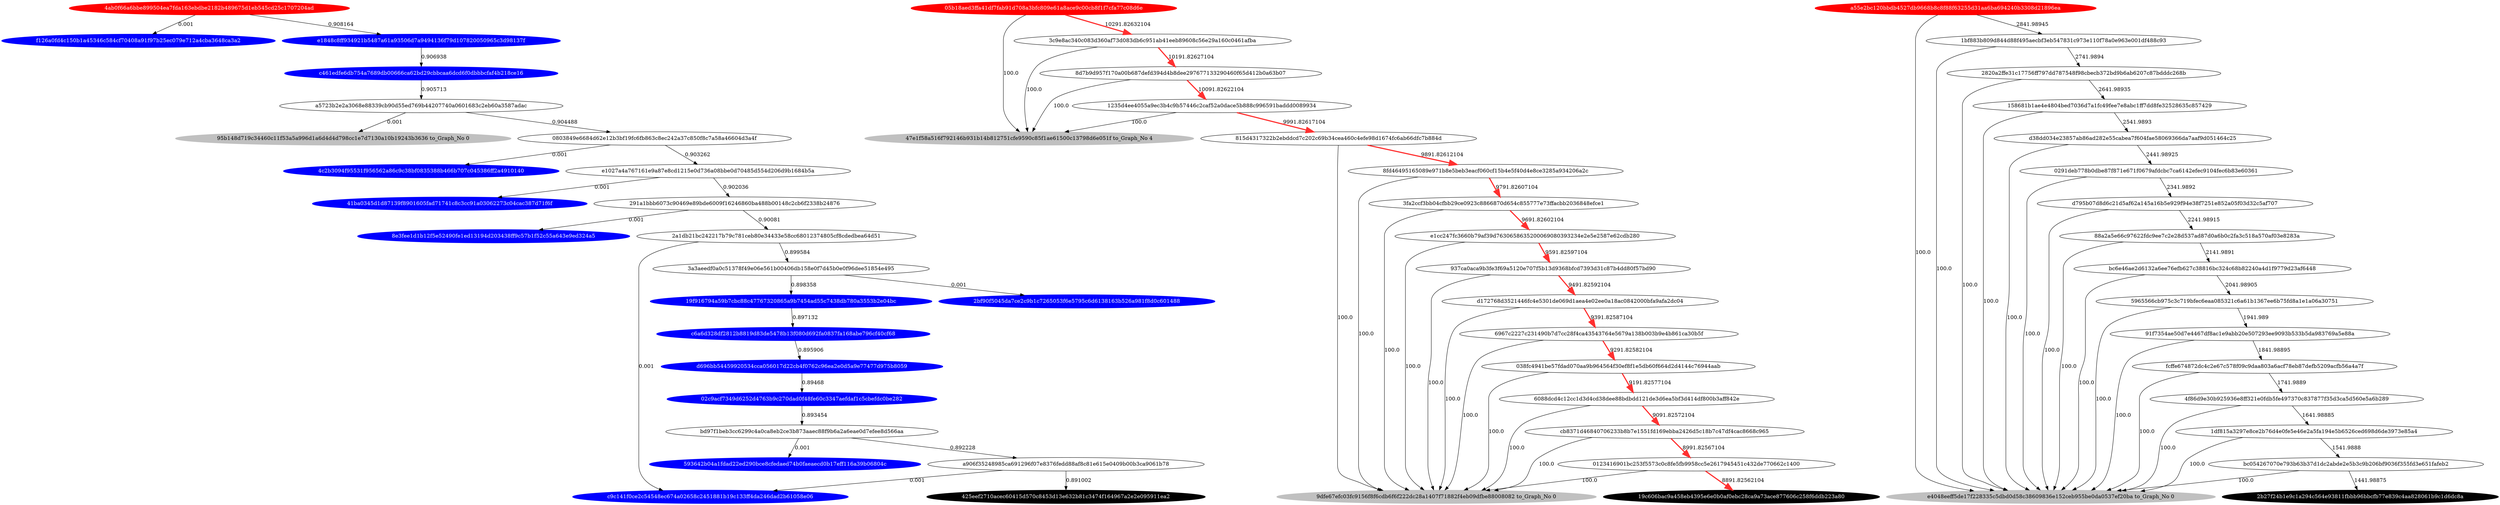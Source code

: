 digraph G{rankdir=TB;layout=dot;
"4ab0f66a6bbe899504ea7fda163ebdbe2182b489675d1eb545cd25c1707204ad" [style="solid,filled",color=red,fontcolor=white];
"05b18aed3ffa41df7fab91d708a3bfc809e61a8ace9c00cb8f1f7cfa77c08d6e" [style="solid,filled",color=red,fontcolor=white];
"a55e2bc120bbdb4527db9668b8c8f88f63255d31aa6ba694240b3308d21896ea" [style="solid,filled",color=red,fontcolor=white];
"9dfe67efc03fc9156f8f6cdb6f6f222dc28a1407f71882f4eb09dfbe88008082" [style="solid,filled",color=gray,fontcolor=black,label= "9dfe67efc03fc9156f8f6cdb6f6f222dc28a1407f71882f4eb09dfbe88008082 to_Graph_No 0"];
"f126a0fd4c150b1a45346c584cf70408a91f97b25ec079e712a4cba3648ca3a2" [style="solid,filled",color=blue,fontcolor=white];
"4c2b3094f95531f956562a86c9c38bf0835388b466b707c045386ff2a4910140" [style="solid,filled",color=blue,fontcolor=white];
"19f916794a59b7cbc88c47767320865a9b7454ad55c7438db780a3553b2e04bc" [style="solid,filled",color=blue,fontcolor=white];
"c6a6d328df2812b8819d83de5478b13f080d692fa0837fa168abe796cf40cf68" [style="solid,filled",color=blue,fontcolor=white];
"19c606bac9a458eb4395e6e0b0af0ebc28ca9a73ace877606c258f6ddb223a80" [style="solid,filled",color=black,fontcolor=white];
"593642b04a1fdad22ed290bce8cfedaed74b0faeaecd0b17eff116a39b06804c" [style="solid,filled",color=blue,fontcolor=white];
"47e1f58a516f792146b931b14b812751cfe9590c85f1ae61500c13798d6e051f" [style="solid,filled",color=gray,fontcolor=black,label= "47e1f58a516f792146b931b14b812751cfe9590c85f1ae61500c13798d6e051f to_Graph_No 4"];
"c9c141f0ce2c54548ec674a02658c2451881b19c133ff4da246dad2b61058e06" [style="solid,filled",color=blue,fontcolor=white];
"d696bb54459920534cca056017d22cb4f0762c96ea2e0d5a9e77477d975b8059" [style="solid,filled",color=blue,fontcolor=white];
"425eef2710acec60415d570c8453d13e632b81c3474f164967a2e2e095911ea2" [style="solid,filled",color=black,fontcolor=white];
"2b27f24b1e9c1a294c564e93811fbbb96bbcfb77e839c4aa828061b9c1d6dc8a" [style="solid,filled",color=black,fontcolor=white];
"41ba0345d1d87139f8901605fad71741c8c3cc91a03062273c04cac387d71f6f" [style="solid,filled",color=blue,fontcolor=white];
"c461edfe6db754a7689db00666ca62bd29cbbcaa6dcd6f0dbbbcfaf4b218ce16" [style="solid,filled",color=blue,fontcolor=white];
"2bf90f5045da7ce2c9b1c7265053f6e5795c6d6138163b526a981f8d0c601488" [style="solid,filled",color=blue,fontcolor=white];
"8e3fee1d1b12f5e52490fe1ed13194d203438ff9c57b1f52c55a643e9ed324a5" [style="solid,filled",color=blue,fontcolor=white];
"95b148d719c34460c11f53a5a996d1a6d4d4d798cc1e7d7130a10b19243b3636" [style="solid,filled",color=gray,fontcolor=black,label= "95b148d719c34460c11f53a5a996d1a6d4d4d798cc1e7d7130a10b19243b3636 to_Graph_No 0"];
"02c9acf7349d6252d4763b9c270dad0f48fe60c3347aefdaf1c5cbefdc0be282" [style="solid,filled",color=blue,fontcolor=white];
"e4048eeff5de17f228335c5dbd0d58c38609836e152ceb955be0da0537ef20ba" [style="solid,filled",color=gray,fontcolor=black,label= "e4048eeff5de17f228335c5dbd0d58c38609836e152ceb955be0da0537ef20ba to_Graph_No 0"];
"e1848c8ff934921b5487a61a93506d7a9494136f79d107820050965c3d98137f" [style="solid,filled",color=blue,fontcolor=white];
"8d7b9d957f170a00b687defd394d4b8dee297677133290460f65d412b0a63b07" -> "1235d4ee4055a9ec3b4c9b57446c2caf52a0dace5b888c996591baddd0089934" [label=10091.82622104,arrowsize=2,color=firebrick1,penwidth=3];
"291a1bbb6073c90469e89bde6009f16246860ba488b00148c2cb6f2338b24876" -> "8e3fee1d1b12f5e52490fe1ed13194d203438ff9c57b1f52c55a643e9ed324a5" [label=0.001];
"3a3aeedf0a0c51378f49e06e561b00406db158e0f7d45b0e0f96dee51854e495" -> "19f916794a59b7cbc88c47767320865a9b7454ad55c7438db780a3553b2e04bc" [label=0.898358];
"d38dd034e23857ab86ad282e55cabea7f604fae58069366da7aaf9d051464c25" -> "0291deb778b0dbe87f871e671f0679afdcbc7ca6142efec9104fec6b83e60361" [label=2441.98925];
"2820a2ffe31c17756ff797dd787548f98cbecb372bd9b6ab6207c87bdddc268b" -> "158681b1ae4e4804bed7036d7a1fc49fee7e8abc1ff7dd8fe32528635c857429" [label=2641.98935];
"038fc4941be57fdad070aa9b964564f30ef8f1e5db60f664d2d4144c76944aab" -> "9dfe67efc03fc9156f8f6cdb6f6f222dc28a1407f71882f4eb09dfbe88008082" [label=100.0];
"cb8371d46840706233b8b7e1551fd169ebba2426d5c18b7c47df4cac8668c965" -> "9dfe67efc03fc9156f8f6cdb6f6f222dc28a1407f71882f4eb09dfbe88008082" [label=100.0];
"8d7b9d957f170a00b687defd394d4b8dee297677133290460f65d412b0a63b07" -> "47e1f58a516f792146b931b14b812751cfe9590c85f1ae61500c13798d6e051f" [label=100.0];
"815d4317322b2ebddcd7c202c69b34cea460c4efe98d1674fc6ab66dfc7b884d" -> "9dfe67efc03fc9156f8f6cdb6f6f222dc28a1407f71882f4eb09dfbe88008082" [label=100.0];
"1235d4ee4055a9ec3b4c9b57446c2caf52a0dace5b888c996591baddd0089934" -> "815d4317322b2ebddcd7c202c69b34cea460c4efe98d1674fc6ab66dfc7b884d" [label=9991.82617104,arrowsize=2,color=firebrick1,penwidth=3];
"0803849e6684d62e12b3bf19fc6fb863c8ec242a37c850f8c7a58a46604d3a4f" -> "4c2b3094f95531f956562a86c9c38bf0835388b466b707c045386ff2a4910140" [label=0.001];
"bc6e46ae2d6132a6ee76efb627c38816bc324c68b82240a4d1f9779d23af6448" -> "e4048eeff5de17f228335c5dbd0d58c38609836e152ceb955be0da0537ef20ba" [label=100.0];
"4f86d9e30b925936e8ff321e0fdb5fe497370c837877f35d3ca5d560e5a6b289" -> "1df815a3297e8ce2b76d4e0fe5e46e2a5fa194e5b6526ced698d6de3973e85a4" [label=1641.98885];
"a906f35248985ca691296f07e8376fedd88af8c81e615e0409b00b3ca9061b78" -> "c9c141f0ce2c54548ec674a02658c2451881b19c133ff4da246dad2b61058e06" [label=0.001];
"158681b1ae4e4804bed7036d7a1fc49fee7e8abc1ff7dd8fe32528635c857429" -> "e4048eeff5de17f228335c5dbd0d58c38609836e152ceb955be0da0537ef20ba" [label=100.0];
"6088dcd4c12cc1d3d4cd38dee88bdbdd121de3d6ea5bf3d414df800b3aff842e" -> "cb8371d46840706233b8b7e1551fd169ebba2426d5c18b7c47df4cac8668c965" [label=9091.82572104,arrowsize=2,color=firebrick1,penwidth=3];
"d38dd034e23857ab86ad282e55cabea7f604fae58069366da7aaf9d051464c25" -> "e4048eeff5de17f228335c5dbd0d58c38609836e152ceb955be0da0537ef20ba" [label=100.0];
"05b18aed3ffa41df7fab91d708a3bfc809e61a8ace9c00cb8f1f7cfa77c08d6e" -> "47e1f58a516f792146b931b14b812751cfe9590c85f1ae61500c13798d6e051f" [label=100.0];
"3c9e8ac340c083d360af73d083db6c951ab41eeb89608c56e29a160c0461afba" -> "47e1f58a516f792146b931b14b812751cfe9590c85f1ae61500c13798d6e051f" [label=100.0];
"0803849e6684d62e12b3bf19fc6fb863c8ec242a37c850f8c7a58a46604d3a4f" -> "e1027a4a767161e9a87e8cd1215e0d736a08bbe0d70485d554d206d9b1684b5a" [label=0.903262];
"3c9e8ac340c083d360af73d083db6c951ab41eeb89608c56e29a160c0461afba" -> "8d7b9d957f170a00b687defd394d4b8dee297677133290460f65d412b0a63b07" [label=10191.82627104,arrowsize=2,color=firebrick1,penwidth=3];
"1235d4ee4055a9ec3b4c9b57446c2caf52a0dace5b888c996591baddd0089934" -> "47e1f58a516f792146b931b14b812751cfe9590c85f1ae61500c13798d6e051f" [label=100.0];
"a906f35248985ca691296f07e8376fedd88af8c81e615e0409b00b3ca9061b78" -> "425eef2710acec60415d570c8453d13e632b81c3474f164967a2e2e095911ea2" [label=0.891002];
"1bf883b809d844d88f495aecbf3eb547831c973e110f78a0e963e001df488c93" -> "e4048eeff5de17f228335c5dbd0d58c38609836e152ceb955be0da0537ef20ba" [label=100.0];
"88a2a5e66c97622fdc9ee7c2e28d537ad87d0a6b0c2fa3c518a570af03e8283a" -> "e4048eeff5de17f228335c5dbd0d58c38609836e152ceb955be0da0537ef20ba" [label=100.0];
"02c9acf7349d6252d4763b9c270dad0f48fe60c3347aefdaf1c5cbefdc0be282" -> "bd97f1beb3cc6299c4a0ca8eb2ce3b873aaec88f9b6a2a6eae0d7efee8d566aa" [label=0.893454];
"a55e2bc120bbdb4527db9668b8c8f88f63255d31aa6ba694240b3308d21896ea" -> "e4048eeff5de17f228335c5dbd0d58c38609836e152ceb955be0da0537ef20ba" [label=100.0];
"8fd46495165089e971b8e5beb3eacf060cf15b4e5f40d4e8ce3285a934206a2c" -> "3fa2ccf3bb04cfbb29ce0923c8866870d654c855777e73ffacbb2036848efce1" [label=9791.82607104,arrowsize=2,color=firebrick1,penwidth=3];
"3a3aeedf0a0c51378f49e06e561b00406db158e0f7d45b0e0f96dee51854e495" -> "2bf90f5045da7ce2c9b1c7265053f6e5795c6d6138163b526a981f8d0c601488" [label=0.001];
"0123416901bc253f5573c0c8fe5fb9958cc5e2617945451c432de770662c1400" -> "9dfe67efc03fc9156f8f6cdb6f6f222dc28a1407f71882f4eb09dfbe88008082" [label=100.0];
"0291deb778b0dbe87f871e671f0679afdcbc7ca6142efec9104fec6b83e60361" -> "e4048eeff5de17f228335c5dbd0d58c38609836e152ceb955be0da0537ef20ba" [label=100.0];
"a5723b2e2a3068e88339cb90d55ed769b44207740a0601683c2eb60a3587adac" -> "95b148d719c34460c11f53a5a996d1a6d4d4d798cc1e7d7130a10b19243b3636" [label=0.001];
"c461edfe6db754a7689db00666ca62bd29cbbcaa6dcd6f0dbbbcfaf4b218ce16" -> "a5723b2e2a3068e88339cb90d55ed769b44207740a0601683c2eb60a3587adac" [label=0.905713];
"d795b07d8d6c21d5af62a145a16b5e929f94e38f7251e852a05f03d32c5af707" -> "e4048eeff5de17f228335c5dbd0d58c38609836e152ceb955be0da0537ef20ba" [label=100.0];
"fcffe674872dc4c2e67c578f09c9daa803a6acf78eb87defb5209acfb56a4a7f" -> "4f86d9e30b925936e8ff321e0fdb5fe497370c837877f35d3ca5d560e5a6b289" [label=1741.9889];
"bc054267070e793b63b37d1dc2abde2e5b3c9b206bf9036f355fd3e651fafeb2" -> "2b27f24b1e9c1a294c564e93811fbbb96bbcfb77e839c4aa828061b9c1d6dc8a" [label=1441.98875];
"2a1db21bc242217b79c781ceb80e34433e58cc68012374805cf8cdedbea64d51" -> "3a3aeedf0a0c51378f49e06e561b00406db158e0f7d45b0e0f96dee51854e495" [label=0.899584];
"5965566cb975c3c719bfec6eaa085321c6a61b1367ee6b75fd8a1e1a06a30751" -> "e4048eeff5de17f228335c5dbd0d58c38609836e152ceb955be0da0537ef20ba" [label=100.0];
"bc6e46ae2d6132a6ee76efb627c38816bc324c68b82240a4d1f9779d23af6448" -> "5965566cb975c3c719bfec6eaa085321c6a61b1367ee6b75fd8a1e1a06a30751" [label=2041.98905];
"e1027a4a767161e9a87e8cd1215e0d736a08bbe0d70485d554d206d9b1684b5a" -> "291a1bbb6073c90469e89bde6009f16246860ba488b00148c2cb6f2338b24876" [label=0.902036];
"3fa2ccf3bb04cfbb29ce0923c8866870d654c855777e73ffacbb2036848efce1" -> "e1cc247fc3660b79af39d7630658635200069080393234e2e5e2587e62cdb280" [label=9691.82602104,arrowsize=2,color=firebrick1,penwidth=3];
"8fd46495165089e971b8e5beb3eacf060cf15b4e5f40d4e8ce3285a934206a2c" -> "9dfe67efc03fc9156f8f6cdb6f6f222dc28a1407f71882f4eb09dfbe88008082" [label=100.0];
"88a2a5e66c97622fdc9ee7c2e28d537ad87d0a6b0c2fa3c518a570af03e8283a" -> "bc6e46ae2d6132a6ee76efb627c38816bc324c68b82240a4d1f9779d23af6448" [label=2141.9891];
"5965566cb975c3c719bfec6eaa085321c6a61b1367ee6b75fd8a1e1a06a30751" -> "91f7354ae50d7e4467df8ac1e9abb20e507293ee9093b533b5da983769a5e88a" [label=1941.989];
"d172768d3521446fc4e5301de069d1aea4e02ee0a18ac0842000bfa9afa2dc04" -> "9dfe67efc03fc9156f8f6cdb6f6f222dc28a1407f71882f4eb09dfbe88008082" [label=100.0];
"a5723b2e2a3068e88339cb90d55ed769b44207740a0601683c2eb60a3587adac" -> "0803849e6684d62e12b3bf19fc6fb863c8ec242a37c850f8c7a58a46604d3a4f" [label=0.904488];
"91f7354ae50d7e4467df8ac1e9abb20e507293ee9093b533b5da983769a5e88a" -> "e4048eeff5de17f228335c5dbd0d58c38609836e152ceb955be0da0537ef20ba" [label=100.0];
"d172768d3521446fc4e5301de069d1aea4e02ee0a18ac0842000bfa9afa2dc04" -> "6967c2227c231490b7d7cc28f4ca43543764e5679a138b003b9e4b861ca30b5f" [label=9391.82587104,arrowsize=2,color=firebrick1,penwidth=3];
"e1027a4a767161e9a87e8cd1215e0d736a08bbe0d70485d554d206d9b1684b5a" -> "41ba0345d1d87139f8901605fad71741c8c3cc91a03062273c04cac387d71f6f" [label=0.001];
"d795b07d8d6c21d5af62a145a16b5e929f94e38f7251e852a05f03d32c5af707" -> "88a2a5e66c97622fdc9ee7c2e28d537ad87d0a6b0c2fa3c518a570af03e8283a" [label=2241.98915];
"291a1bbb6073c90469e89bde6009f16246860ba488b00148c2cb6f2338b24876" -> "2a1db21bc242217b79c781ceb80e34433e58cc68012374805cf8cdedbea64d51" [label=0.90081];
"4ab0f66a6bbe899504ea7fda163ebdbe2182b489675d1eb545cd25c1707204ad" -> "e1848c8ff934921b5487a61a93506d7a9494136f79d107820050965c3d98137f" [label=0.908164];
"158681b1ae4e4804bed7036d7a1fc49fee7e8abc1ff7dd8fe32528635c857429" -> "d38dd034e23857ab86ad282e55cabea7f604fae58069366da7aaf9d051464c25" [label=2541.9893];
"2a1db21bc242217b79c781ceb80e34433e58cc68012374805cf8cdedbea64d51" -> "c9c141f0ce2c54548ec674a02658c2451881b19c133ff4da246dad2b61058e06" [label=0.001];
"d696bb54459920534cca056017d22cb4f0762c96ea2e0d5a9e77477d975b8059" -> "02c9acf7349d6252d4763b9c270dad0f48fe60c3347aefdaf1c5cbefdc0be282" [label=0.89468];
"1bf883b809d844d88f495aecbf3eb547831c973e110f78a0e963e001df488c93" -> "2820a2ffe31c17756ff797dd787548f98cbecb372bd9b6ab6207c87bdddc268b" [label=2741.9894];
"1df815a3297e8ce2b76d4e0fe5e46e2a5fa194e5b6526ced698d6de3973e85a4" -> "e4048eeff5de17f228335c5dbd0d58c38609836e152ceb955be0da0537ef20ba" [label=100.0];
"e1848c8ff934921b5487a61a93506d7a9494136f79d107820050965c3d98137f" -> "c461edfe6db754a7689db00666ca62bd29cbbcaa6dcd6f0dbbbcfaf4b218ce16" [label=0.906938];
"cb8371d46840706233b8b7e1551fd169ebba2426d5c18b7c47df4cac8668c965" -> "0123416901bc253f5573c0c8fe5fb9958cc5e2617945451c432de770662c1400" [label=8991.82567104,arrowsize=2,color=firebrick1,penwidth=3];
"bc054267070e793b63b37d1dc2abde2e5b3c9b206bf9036f355fd3e651fafeb2" -> "e4048eeff5de17f228335c5dbd0d58c38609836e152ceb955be0da0537ef20ba" [label=100.0];
"19f916794a59b7cbc88c47767320865a9b7454ad55c7438db780a3553b2e04bc" -> "c6a6d328df2812b8819d83de5478b13f080d692fa0837fa168abe796cf40cf68" [label=0.897132];
"6967c2227c231490b7d7cc28f4ca43543764e5679a138b003b9e4b861ca30b5f" -> "038fc4941be57fdad070aa9b964564f30ef8f1e5db60f664d2d4144c76944aab" [label=9291.82582104,arrowsize=2,color=firebrick1,penwidth=3];
"937ca0aca9b3fe3f69a5120e707f5b13d9368bfcd7393d31c87b4dd80f57bd90" -> "9dfe67efc03fc9156f8f6cdb6f6f222dc28a1407f71882f4eb09dfbe88008082" [label=100.0];
"bd97f1beb3cc6299c4a0ca8eb2ce3b873aaec88f9b6a2a6eae0d7efee8d566aa" -> "593642b04a1fdad22ed290bce8cfedaed74b0faeaecd0b17eff116a39b06804c" [label=0.001];
"0291deb778b0dbe87f871e671f0679afdcbc7ca6142efec9104fec6b83e60361" -> "d795b07d8d6c21d5af62a145a16b5e929f94e38f7251e852a05f03d32c5af707" [label=2341.9892];
"937ca0aca9b3fe3f69a5120e707f5b13d9368bfcd7393d31c87b4dd80f57bd90" -> "d172768d3521446fc4e5301de069d1aea4e02ee0a18ac0842000bfa9afa2dc04" [label=9491.82592104,arrowsize=2,color=firebrick1,penwidth=3];
"fcffe674872dc4c2e67c578f09c9daa803a6acf78eb87defb5209acfb56a4a7f" -> "e4048eeff5de17f228335c5dbd0d58c38609836e152ceb955be0da0537ef20ba" [label=100.0];
"e1cc247fc3660b79af39d7630658635200069080393234e2e5e2587e62cdb280" -> "937ca0aca9b3fe3f69a5120e707f5b13d9368bfcd7393d31c87b4dd80f57bd90" [label=9591.82597104,arrowsize=2,color=firebrick1,penwidth=3];
"a55e2bc120bbdb4527db9668b8c8f88f63255d31aa6ba694240b3308d21896ea" -> "1bf883b809d844d88f495aecbf3eb547831c973e110f78a0e963e001df488c93" [label=2841.98945];
"0123416901bc253f5573c0c8fe5fb9958cc5e2617945451c432de770662c1400" -> "19c606bac9a458eb4395e6e0b0af0ebc28ca9a73ace877606c258f6ddb223a80" [label=8891.82562104,arrowsize=2,color=firebrick1,penwidth=3];
"4ab0f66a6bbe899504ea7fda163ebdbe2182b489675d1eb545cd25c1707204ad" -> "f126a0fd4c150b1a45346c584cf70408a91f97b25ec079e712a4cba3648ca3a2" [label=0.001];
"e1cc247fc3660b79af39d7630658635200069080393234e2e5e2587e62cdb280" -> "9dfe67efc03fc9156f8f6cdb6f6f222dc28a1407f71882f4eb09dfbe88008082" [label=100.0];
"6967c2227c231490b7d7cc28f4ca43543764e5679a138b003b9e4b861ca30b5f" -> "9dfe67efc03fc9156f8f6cdb6f6f222dc28a1407f71882f4eb09dfbe88008082" [label=100.0];
"91f7354ae50d7e4467df8ac1e9abb20e507293ee9093b533b5da983769a5e88a" -> "fcffe674872dc4c2e67c578f09c9daa803a6acf78eb87defb5209acfb56a4a7f" [label=1841.98895];
"c6a6d328df2812b8819d83de5478b13f080d692fa0837fa168abe796cf40cf68" -> "d696bb54459920534cca056017d22cb4f0762c96ea2e0d5a9e77477d975b8059" [label=0.895906];
"2820a2ffe31c17756ff797dd787548f98cbecb372bd9b6ab6207c87bdddc268b" -> "e4048eeff5de17f228335c5dbd0d58c38609836e152ceb955be0da0537ef20ba" [label=100.0];
"3fa2ccf3bb04cfbb29ce0923c8866870d654c855777e73ffacbb2036848efce1" -> "9dfe67efc03fc9156f8f6cdb6f6f222dc28a1407f71882f4eb09dfbe88008082" [label=100.0];
"bd97f1beb3cc6299c4a0ca8eb2ce3b873aaec88f9b6a2a6eae0d7efee8d566aa" -> "a906f35248985ca691296f07e8376fedd88af8c81e615e0409b00b3ca9061b78" [label=0.892228];
"05b18aed3ffa41df7fab91d708a3bfc809e61a8ace9c00cb8f1f7cfa77c08d6e" -> "3c9e8ac340c083d360af73d083db6c951ab41eeb89608c56e29a160c0461afba" [label=10291.82632104,arrowsize=2,color=firebrick1,penwidth=3];
"6088dcd4c12cc1d3d4cd38dee88bdbdd121de3d6ea5bf3d414df800b3aff842e" -> "9dfe67efc03fc9156f8f6cdb6f6f222dc28a1407f71882f4eb09dfbe88008082" [label=100.0];
"1df815a3297e8ce2b76d4e0fe5e46e2a5fa194e5b6526ced698d6de3973e85a4" -> "bc054267070e793b63b37d1dc2abde2e5b3c9b206bf9036f355fd3e651fafeb2" [label=1541.9888];
"815d4317322b2ebddcd7c202c69b34cea460c4efe98d1674fc6ab66dfc7b884d" -> "8fd46495165089e971b8e5beb3eacf060cf15b4e5f40d4e8ce3285a934206a2c" [label=9891.82612104,arrowsize=2,color=firebrick1,penwidth=3];
"4f86d9e30b925936e8ff321e0fdb5fe497370c837877f35d3ca5d560e5a6b289" -> "e4048eeff5de17f228335c5dbd0d58c38609836e152ceb955be0da0537ef20ba" [label=100.0];
"038fc4941be57fdad070aa9b964564f30ef8f1e5db60f664d2d4144c76944aab" -> "6088dcd4c12cc1d3d4cd38dee88bdbdd121de3d6ea5bf3d414df800b3aff842e" [label=9191.82577104,arrowsize=2,color=firebrick1,penwidth=3];
}